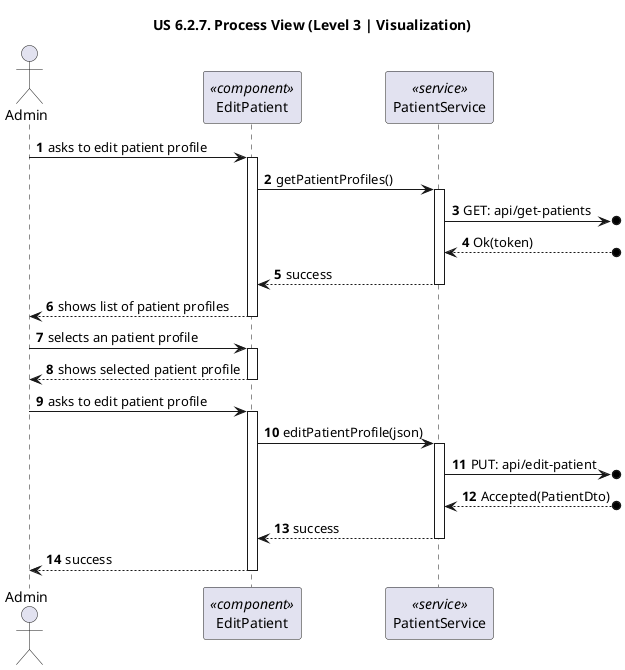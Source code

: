 @startuml
'https://plantuml.com/sequence-diagram

title "US 6.2.7. Process View (Level 3 | Visualization)"

autonumber
actor "Admin" as USER
participant "EditPatient" as UPP <<component>>
participant "PatientService" as PS <<service>>

USER -> UPP : asks to edit patient profile
activate UPP

UPP -> PS : getPatientProfiles()
activate PS

PS ->o] : GET: api/get-patients

PS <--o] : Ok(token)

PS --> UPP: success
deactivate PS

UPP --> USER: shows list of patient profiles
deactivate UPP

USER-> UPP : selects an patient profile
activate UPP

USER <-- UPP : shows selected patient profile
deactivate UPP

USER -> UPP : asks to edit patient profile
activate UPP

UPP -> PS : editPatientProfile(json)
activate PS

PS ->o] : PUT: api/edit-patient

PS <--o] : Accepted(PatientDto)

PS --> UPP: success
deactivate PS

UPP --> USER: success
deactivate UPP

@enduml